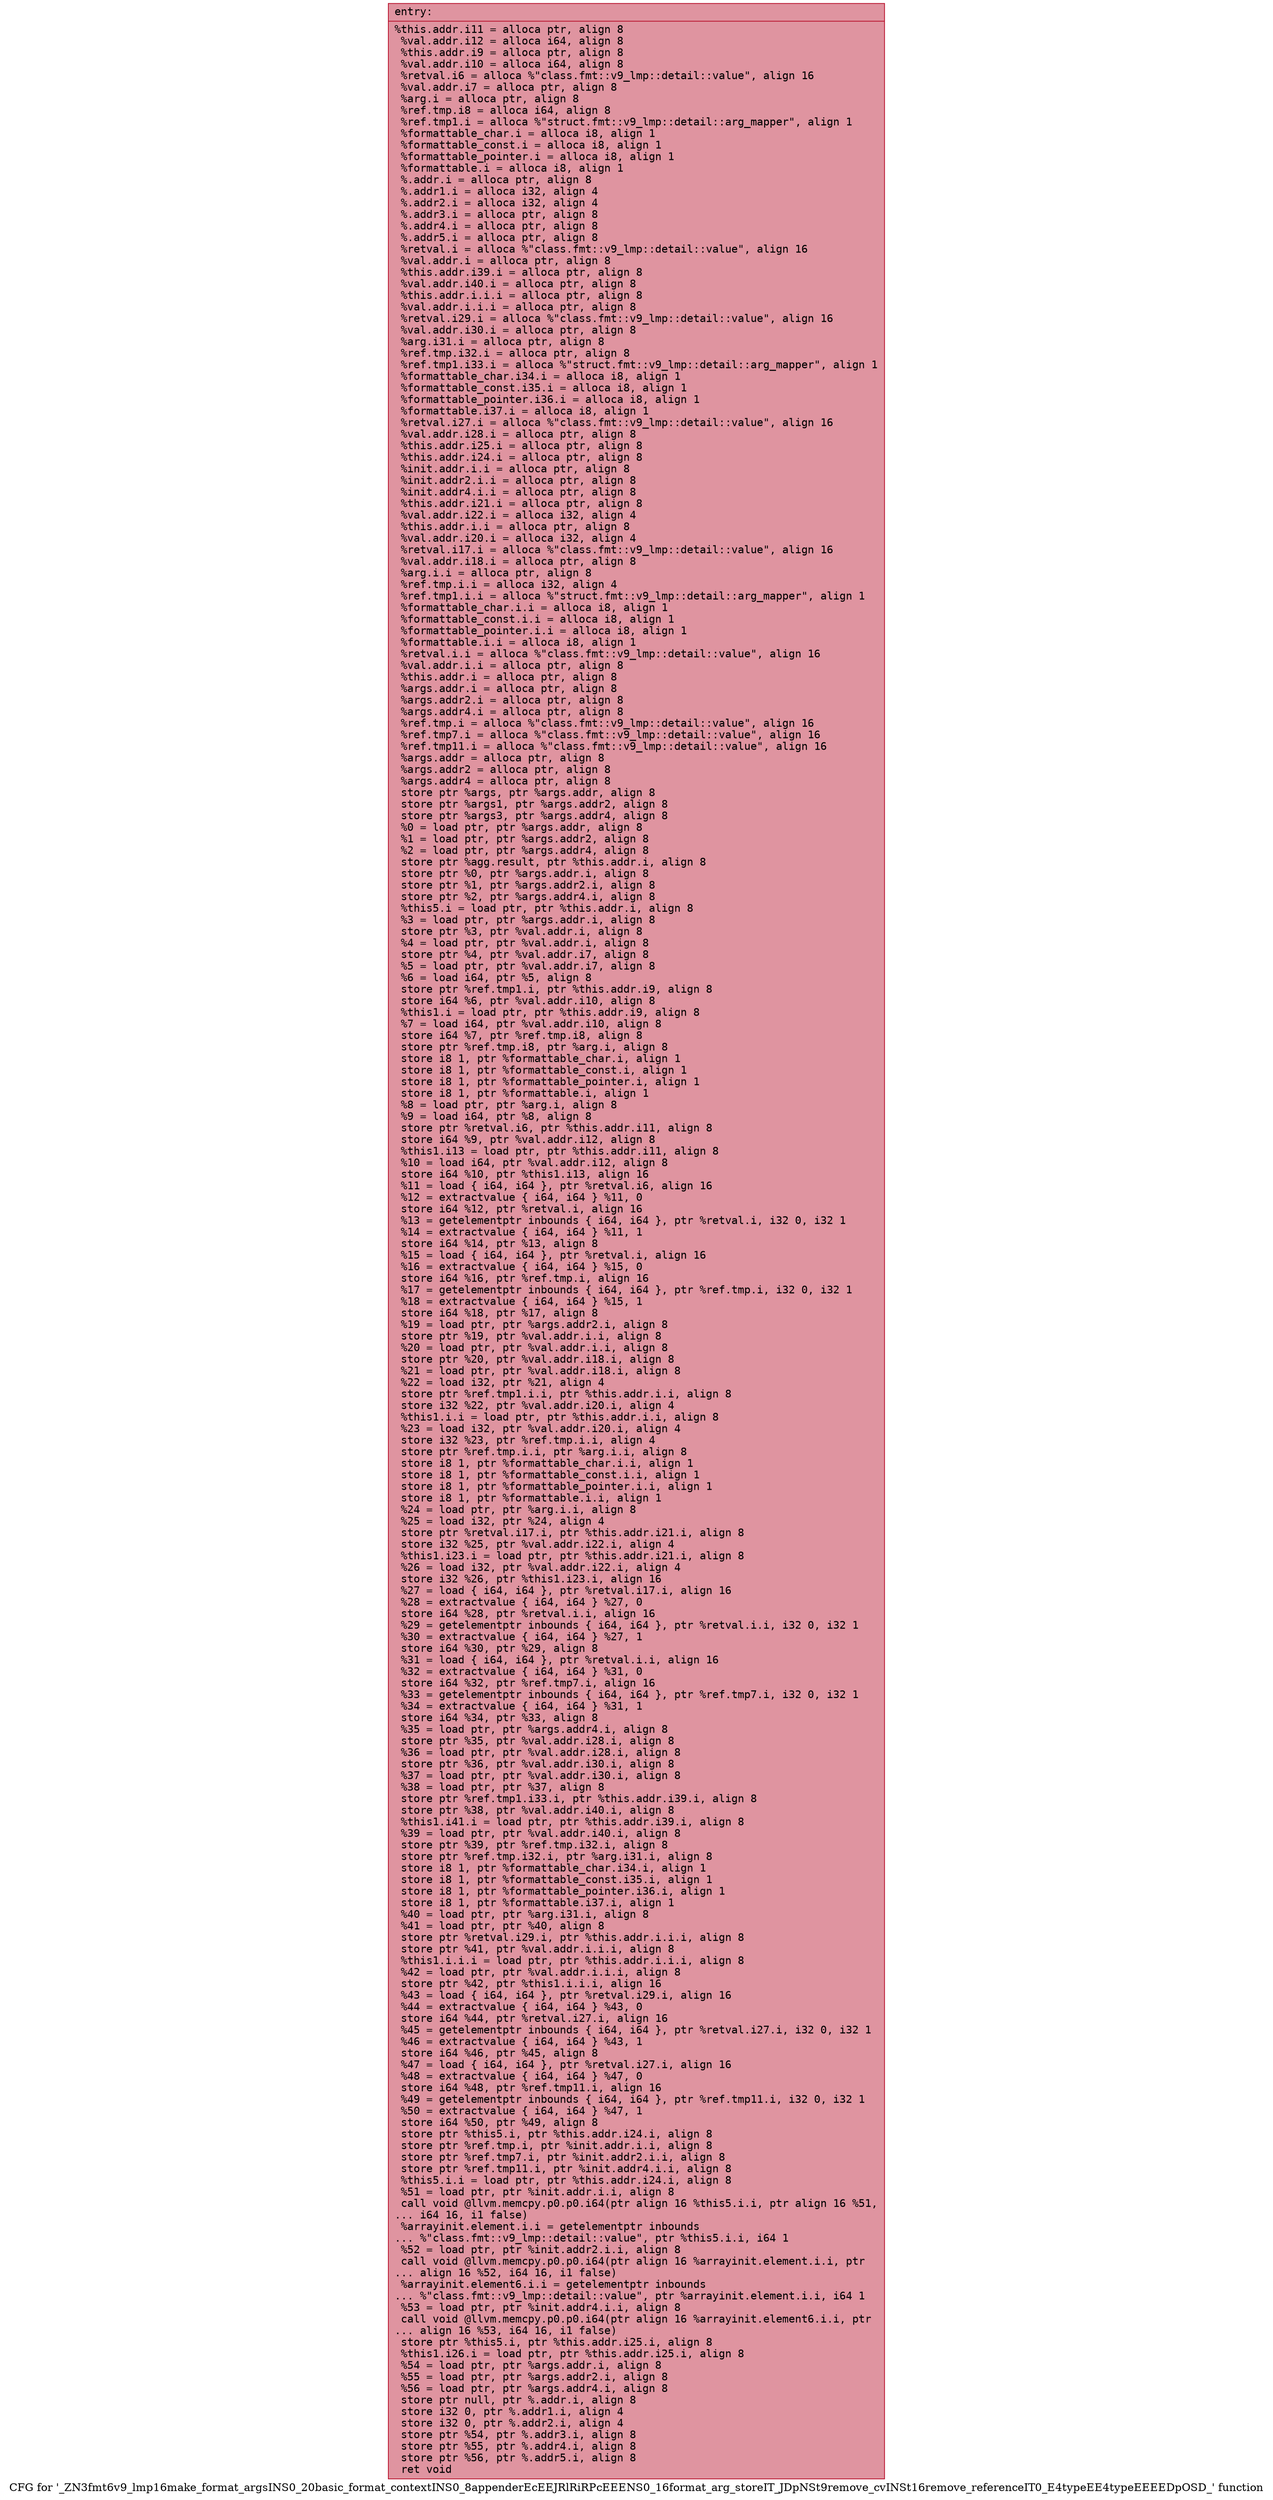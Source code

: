 digraph "CFG for '_ZN3fmt6v9_lmp16make_format_argsINS0_20basic_format_contextINS0_8appenderEcEEJRlRiRPcEEENS0_16format_arg_storeIT_JDpNSt9remove_cvINSt16remove_referenceIT0_E4typeEE4typeEEEEDpOSD_' function" {
	label="CFG for '_ZN3fmt6v9_lmp16make_format_argsINS0_20basic_format_contextINS0_8appenderEcEEJRlRiRPcEEENS0_16format_arg_storeIT_JDpNSt9remove_cvINSt16remove_referenceIT0_E4typeEE4typeEEEEDpOSD_' function";

	Node0x5628469fee00 [shape=record,color="#b70d28ff", style=filled, fillcolor="#b70d2870" fontname="Courier",label="{entry:\l|  %this.addr.i11 = alloca ptr, align 8\l  %val.addr.i12 = alloca i64, align 8\l  %this.addr.i9 = alloca ptr, align 8\l  %val.addr.i10 = alloca i64, align 8\l  %retval.i6 = alloca %\"class.fmt::v9_lmp::detail::value\", align 16\l  %val.addr.i7 = alloca ptr, align 8\l  %arg.i = alloca ptr, align 8\l  %ref.tmp.i8 = alloca i64, align 8\l  %ref.tmp1.i = alloca %\"struct.fmt::v9_lmp::detail::arg_mapper\", align 1\l  %formattable_char.i = alloca i8, align 1\l  %formattable_const.i = alloca i8, align 1\l  %formattable_pointer.i = alloca i8, align 1\l  %formattable.i = alloca i8, align 1\l  %.addr.i = alloca ptr, align 8\l  %.addr1.i = alloca i32, align 4\l  %.addr2.i = alloca i32, align 4\l  %.addr3.i = alloca ptr, align 8\l  %.addr4.i = alloca ptr, align 8\l  %.addr5.i = alloca ptr, align 8\l  %retval.i = alloca %\"class.fmt::v9_lmp::detail::value\", align 16\l  %val.addr.i = alloca ptr, align 8\l  %this.addr.i39.i = alloca ptr, align 8\l  %val.addr.i40.i = alloca ptr, align 8\l  %this.addr.i.i.i = alloca ptr, align 8\l  %val.addr.i.i.i = alloca ptr, align 8\l  %retval.i29.i = alloca %\"class.fmt::v9_lmp::detail::value\", align 16\l  %val.addr.i30.i = alloca ptr, align 8\l  %arg.i31.i = alloca ptr, align 8\l  %ref.tmp.i32.i = alloca ptr, align 8\l  %ref.tmp1.i33.i = alloca %\"struct.fmt::v9_lmp::detail::arg_mapper\", align 1\l  %formattable_char.i34.i = alloca i8, align 1\l  %formattable_const.i35.i = alloca i8, align 1\l  %formattable_pointer.i36.i = alloca i8, align 1\l  %formattable.i37.i = alloca i8, align 1\l  %retval.i27.i = alloca %\"class.fmt::v9_lmp::detail::value\", align 16\l  %val.addr.i28.i = alloca ptr, align 8\l  %this.addr.i25.i = alloca ptr, align 8\l  %this.addr.i24.i = alloca ptr, align 8\l  %init.addr.i.i = alloca ptr, align 8\l  %init.addr2.i.i = alloca ptr, align 8\l  %init.addr4.i.i = alloca ptr, align 8\l  %this.addr.i21.i = alloca ptr, align 8\l  %val.addr.i22.i = alloca i32, align 4\l  %this.addr.i.i = alloca ptr, align 8\l  %val.addr.i20.i = alloca i32, align 4\l  %retval.i17.i = alloca %\"class.fmt::v9_lmp::detail::value\", align 16\l  %val.addr.i18.i = alloca ptr, align 8\l  %arg.i.i = alloca ptr, align 8\l  %ref.tmp.i.i = alloca i32, align 4\l  %ref.tmp1.i.i = alloca %\"struct.fmt::v9_lmp::detail::arg_mapper\", align 1\l  %formattable_char.i.i = alloca i8, align 1\l  %formattable_const.i.i = alloca i8, align 1\l  %formattable_pointer.i.i = alloca i8, align 1\l  %formattable.i.i = alloca i8, align 1\l  %retval.i.i = alloca %\"class.fmt::v9_lmp::detail::value\", align 16\l  %val.addr.i.i = alloca ptr, align 8\l  %this.addr.i = alloca ptr, align 8\l  %args.addr.i = alloca ptr, align 8\l  %args.addr2.i = alloca ptr, align 8\l  %args.addr4.i = alloca ptr, align 8\l  %ref.tmp.i = alloca %\"class.fmt::v9_lmp::detail::value\", align 16\l  %ref.tmp7.i = alloca %\"class.fmt::v9_lmp::detail::value\", align 16\l  %ref.tmp11.i = alloca %\"class.fmt::v9_lmp::detail::value\", align 16\l  %args.addr = alloca ptr, align 8\l  %args.addr2 = alloca ptr, align 8\l  %args.addr4 = alloca ptr, align 8\l  store ptr %args, ptr %args.addr, align 8\l  store ptr %args1, ptr %args.addr2, align 8\l  store ptr %args3, ptr %args.addr4, align 8\l  %0 = load ptr, ptr %args.addr, align 8\l  %1 = load ptr, ptr %args.addr2, align 8\l  %2 = load ptr, ptr %args.addr4, align 8\l  store ptr %agg.result, ptr %this.addr.i, align 8\l  store ptr %0, ptr %args.addr.i, align 8\l  store ptr %1, ptr %args.addr2.i, align 8\l  store ptr %2, ptr %args.addr4.i, align 8\l  %this5.i = load ptr, ptr %this.addr.i, align 8\l  %3 = load ptr, ptr %args.addr.i, align 8\l  store ptr %3, ptr %val.addr.i, align 8\l  %4 = load ptr, ptr %val.addr.i, align 8\l  store ptr %4, ptr %val.addr.i7, align 8\l  %5 = load ptr, ptr %val.addr.i7, align 8\l  %6 = load i64, ptr %5, align 8\l  store ptr %ref.tmp1.i, ptr %this.addr.i9, align 8\l  store i64 %6, ptr %val.addr.i10, align 8\l  %this1.i = load ptr, ptr %this.addr.i9, align 8\l  %7 = load i64, ptr %val.addr.i10, align 8\l  store i64 %7, ptr %ref.tmp.i8, align 8\l  store ptr %ref.tmp.i8, ptr %arg.i, align 8\l  store i8 1, ptr %formattable_char.i, align 1\l  store i8 1, ptr %formattable_const.i, align 1\l  store i8 1, ptr %formattable_pointer.i, align 1\l  store i8 1, ptr %formattable.i, align 1\l  %8 = load ptr, ptr %arg.i, align 8\l  %9 = load i64, ptr %8, align 8\l  store ptr %retval.i6, ptr %this.addr.i11, align 8\l  store i64 %9, ptr %val.addr.i12, align 8\l  %this1.i13 = load ptr, ptr %this.addr.i11, align 8\l  %10 = load i64, ptr %val.addr.i12, align 8\l  store i64 %10, ptr %this1.i13, align 16\l  %11 = load \{ i64, i64 \}, ptr %retval.i6, align 16\l  %12 = extractvalue \{ i64, i64 \} %11, 0\l  store i64 %12, ptr %retval.i, align 16\l  %13 = getelementptr inbounds \{ i64, i64 \}, ptr %retval.i, i32 0, i32 1\l  %14 = extractvalue \{ i64, i64 \} %11, 1\l  store i64 %14, ptr %13, align 8\l  %15 = load \{ i64, i64 \}, ptr %retval.i, align 16\l  %16 = extractvalue \{ i64, i64 \} %15, 0\l  store i64 %16, ptr %ref.tmp.i, align 16\l  %17 = getelementptr inbounds \{ i64, i64 \}, ptr %ref.tmp.i, i32 0, i32 1\l  %18 = extractvalue \{ i64, i64 \} %15, 1\l  store i64 %18, ptr %17, align 8\l  %19 = load ptr, ptr %args.addr2.i, align 8\l  store ptr %19, ptr %val.addr.i.i, align 8\l  %20 = load ptr, ptr %val.addr.i.i, align 8\l  store ptr %20, ptr %val.addr.i18.i, align 8\l  %21 = load ptr, ptr %val.addr.i18.i, align 8\l  %22 = load i32, ptr %21, align 4\l  store ptr %ref.tmp1.i.i, ptr %this.addr.i.i, align 8\l  store i32 %22, ptr %val.addr.i20.i, align 4\l  %this1.i.i = load ptr, ptr %this.addr.i.i, align 8\l  %23 = load i32, ptr %val.addr.i20.i, align 4\l  store i32 %23, ptr %ref.tmp.i.i, align 4\l  store ptr %ref.tmp.i.i, ptr %arg.i.i, align 8\l  store i8 1, ptr %formattable_char.i.i, align 1\l  store i8 1, ptr %formattable_const.i.i, align 1\l  store i8 1, ptr %formattable_pointer.i.i, align 1\l  store i8 1, ptr %formattable.i.i, align 1\l  %24 = load ptr, ptr %arg.i.i, align 8\l  %25 = load i32, ptr %24, align 4\l  store ptr %retval.i17.i, ptr %this.addr.i21.i, align 8\l  store i32 %25, ptr %val.addr.i22.i, align 4\l  %this1.i23.i = load ptr, ptr %this.addr.i21.i, align 8\l  %26 = load i32, ptr %val.addr.i22.i, align 4\l  store i32 %26, ptr %this1.i23.i, align 16\l  %27 = load \{ i64, i64 \}, ptr %retval.i17.i, align 16\l  %28 = extractvalue \{ i64, i64 \} %27, 0\l  store i64 %28, ptr %retval.i.i, align 16\l  %29 = getelementptr inbounds \{ i64, i64 \}, ptr %retval.i.i, i32 0, i32 1\l  %30 = extractvalue \{ i64, i64 \} %27, 1\l  store i64 %30, ptr %29, align 8\l  %31 = load \{ i64, i64 \}, ptr %retval.i.i, align 16\l  %32 = extractvalue \{ i64, i64 \} %31, 0\l  store i64 %32, ptr %ref.tmp7.i, align 16\l  %33 = getelementptr inbounds \{ i64, i64 \}, ptr %ref.tmp7.i, i32 0, i32 1\l  %34 = extractvalue \{ i64, i64 \} %31, 1\l  store i64 %34, ptr %33, align 8\l  %35 = load ptr, ptr %args.addr4.i, align 8\l  store ptr %35, ptr %val.addr.i28.i, align 8\l  %36 = load ptr, ptr %val.addr.i28.i, align 8\l  store ptr %36, ptr %val.addr.i30.i, align 8\l  %37 = load ptr, ptr %val.addr.i30.i, align 8\l  %38 = load ptr, ptr %37, align 8\l  store ptr %ref.tmp1.i33.i, ptr %this.addr.i39.i, align 8\l  store ptr %38, ptr %val.addr.i40.i, align 8\l  %this1.i41.i = load ptr, ptr %this.addr.i39.i, align 8\l  %39 = load ptr, ptr %val.addr.i40.i, align 8\l  store ptr %39, ptr %ref.tmp.i32.i, align 8\l  store ptr %ref.tmp.i32.i, ptr %arg.i31.i, align 8\l  store i8 1, ptr %formattable_char.i34.i, align 1\l  store i8 1, ptr %formattable_const.i35.i, align 1\l  store i8 1, ptr %formattable_pointer.i36.i, align 1\l  store i8 1, ptr %formattable.i37.i, align 1\l  %40 = load ptr, ptr %arg.i31.i, align 8\l  %41 = load ptr, ptr %40, align 8\l  store ptr %retval.i29.i, ptr %this.addr.i.i.i, align 8\l  store ptr %41, ptr %val.addr.i.i.i, align 8\l  %this1.i.i.i = load ptr, ptr %this.addr.i.i.i, align 8\l  %42 = load ptr, ptr %val.addr.i.i.i, align 8\l  store ptr %42, ptr %this1.i.i.i, align 16\l  %43 = load \{ i64, i64 \}, ptr %retval.i29.i, align 16\l  %44 = extractvalue \{ i64, i64 \} %43, 0\l  store i64 %44, ptr %retval.i27.i, align 16\l  %45 = getelementptr inbounds \{ i64, i64 \}, ptr %retval.i27.i, i32 0, i32 1\l  %46 = extractvalue \{ i64, i64 \} %43, 1\l  store i64 %46, ptr %45, align 8\l  %47 = load \{ i64, i64 \}, ptr %retval.i27.i, align 16\l  %48 = extractvalue \{ i64, i64 \} %47, 0\l  store i64 %48, ptr %ref.tmp11.i, align 16\l  %49 = getelementptr inbounds \{ i64, i64 \}, ptr %ref.tmp11.i, i32 0, i32 1\l  %50 = extractvalue \{ i64, i64 \} %47, 1\l  store i64 %50, ptr %49, align 8\l  store ptr %this5.i, ptr %this.addr.i24.i, align 8\l  store ptr %ref.tmp.i, ptr %init.addr.i.i, align 8\l  store ptr %ref.tmp7.i, ptr %init.addr2.i.i, align 8\l  store ptr %ref.tmp11.i, ptr %init.addr4.i.i, align 8\l  %this5.i.i = load ptr, ptr %this.addr.i24.i, align 8\l  %51 = load ptr, ptr %init.addr.i.i, align 8\l  call void @llvm.memcpy.p0.p0.i64(ptr align 16 %this5.i.i, ptr align 16 %51,\l... i64 16, i1 false)\l  %arrayinit.element.i.i = getelementptr inbounds\l... %\"class.fmt::v9_lmp::detail::value\", ptr %this5.i.i, i64 1\l  %52 = load ptr, ptr %init.addr2.i.i, align 8\l  call void @llvm.memcpy.p0.p0.i64(ptr align 16 %arrayinit.element.i.i, ptr\l... align 16 %52, i64 16, i1 false)\l  %arrayinit.element6.i.i = getelementptr inbounds\l... %\"class.fmt::v9_lmp::detail::value\", ptr %arrayinit.element.i.i, i64 1\l  %53 = load ptr, ptr %init.addr4.i.i, align 8\l  call void @llvm.memcpy.p0.p0.i64(ptr align 16 %arrayinit.element6.i.i, ptr\l... align 16 %53, i64 16, i1 false)\l  store ptr %this5.i, ptr %this.addr.i25.i, align 8\l  %this1.i26.i = load ptr, ptr %this.addr.i25.i, align 8\l  %54 = load ptr, ptr %args.addr.i, align 8\l  %55 = load ptr, ptr %args.addr2.i, align 8\l  %56 = load ptr, ptr %args.addr4.i, align 8\l  store ptr null, ptr %.addr.i, align 8\l  store i32 0, ptr %.addr1.i, align 4\l  store i32 0, ptr %.addr2.i, align 4\l  store ptr %54, ptr %.addr3.i, align 8\l  store ptr %55, ptr %.addr4.i, align 8\l  store ptr %56, ptr %.addr5.i, align 8\l  ret void\l}"];
}
